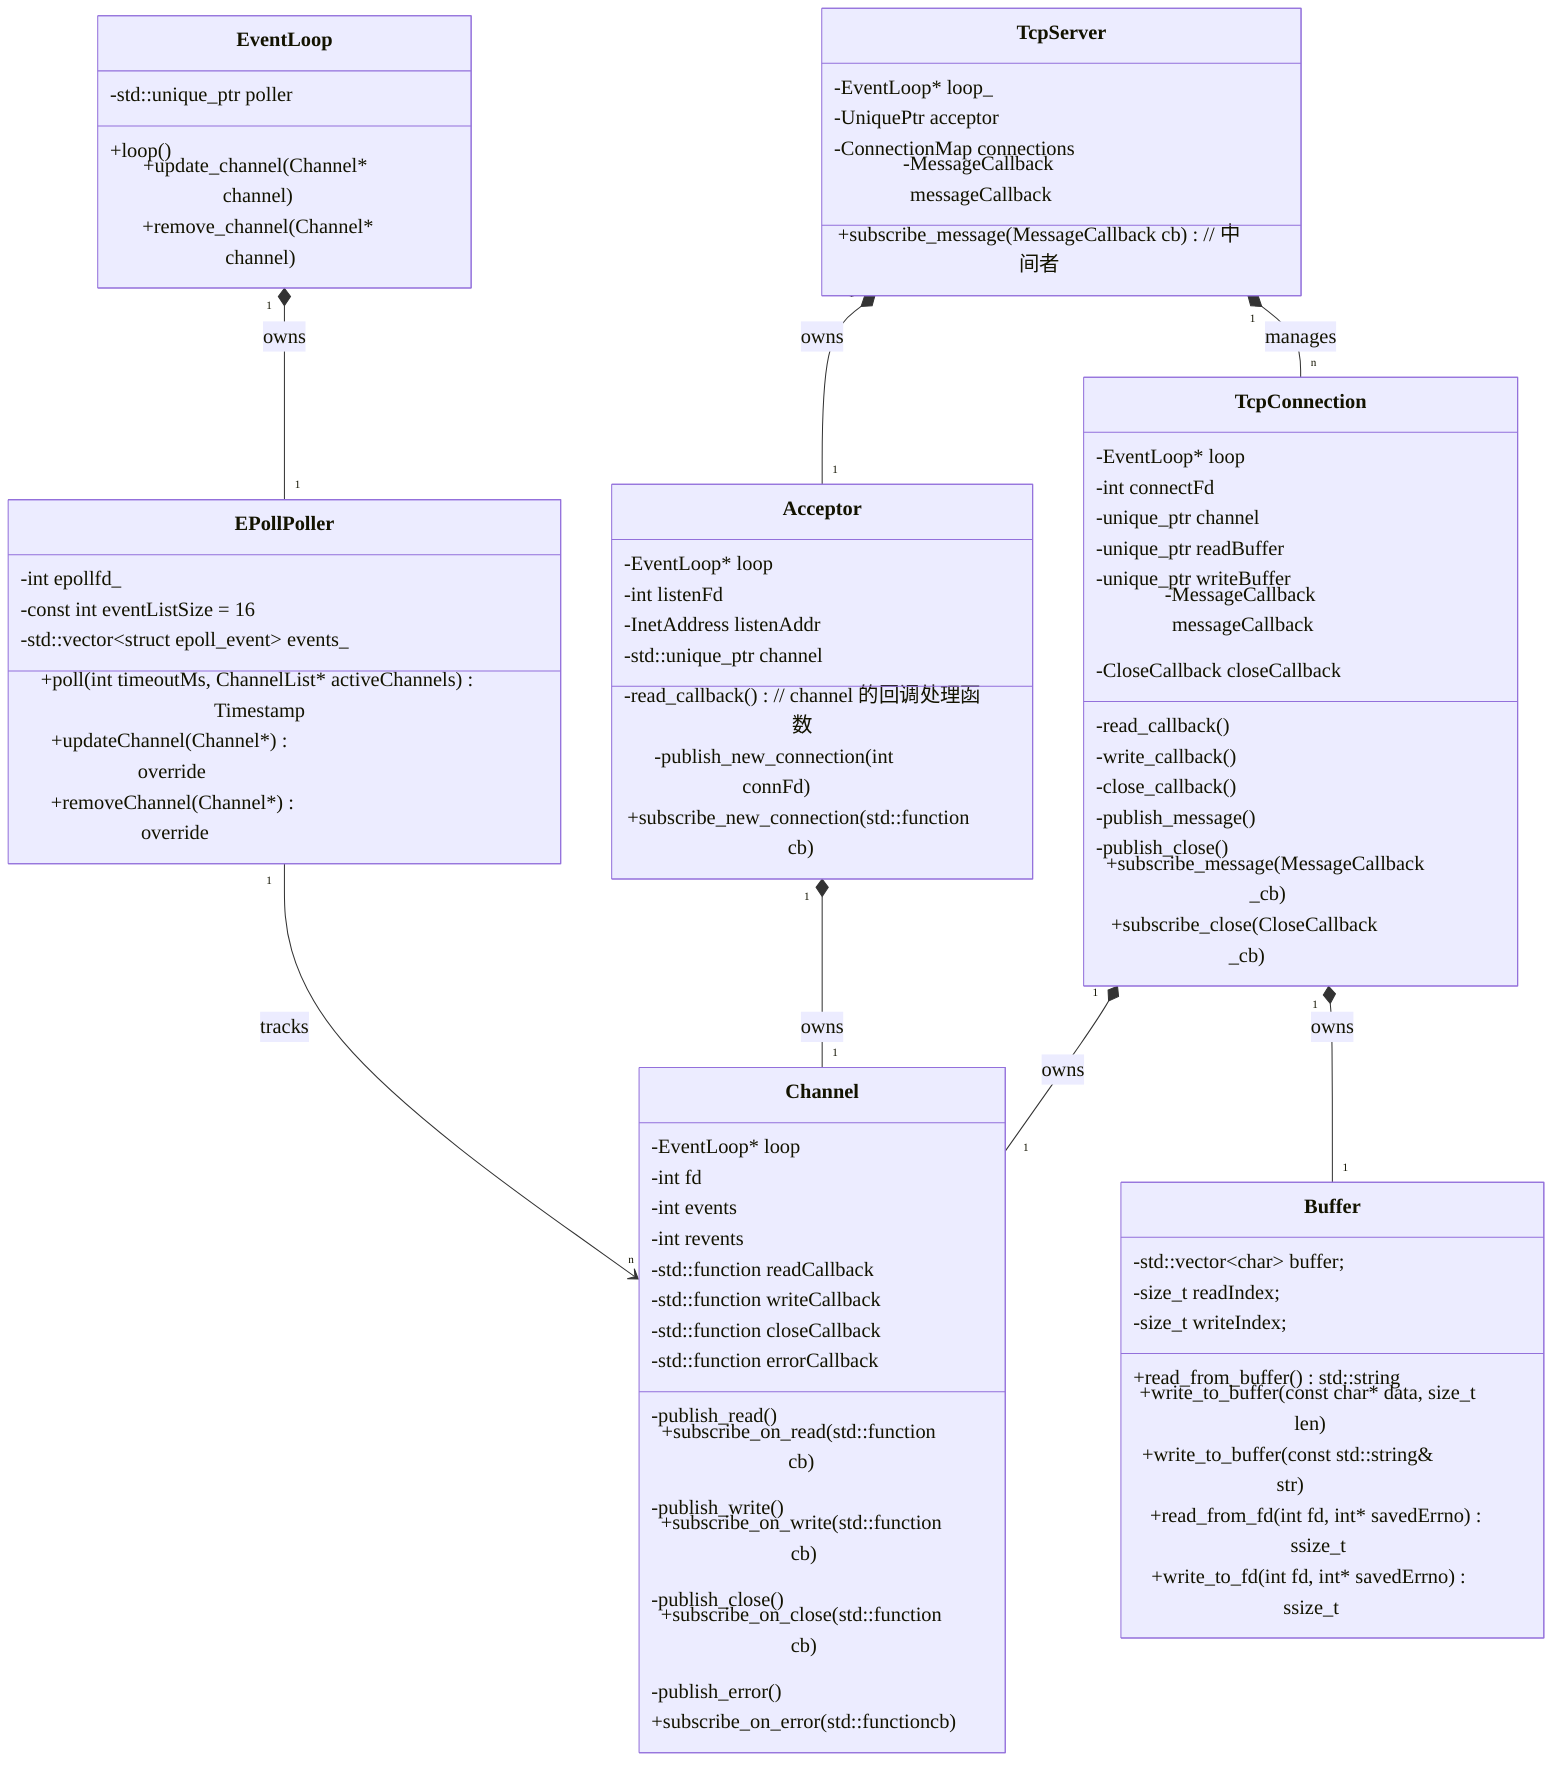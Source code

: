 %%{init: {
    "theme": "default",
    "themeVariables": {
        "fontFamily": "Times New Roman",
        "fontSize": "20px"
    }
}}%%

classDiagram
    direction TD

    subgraph Reactor 核心
        class EventLoop {
            -std::unique_ptr<Poller> poller
            +loop()
            +update_channel(Channel* channel)
            +remove_channel(Channel* channel)
        }

        class EPollPoller {
            -int epollfd_
            -const int eventListSize = 16
            -std::vector~struct epoll_event~ events_
            +poll(int timeoutMs, ChannelList* activeChannels) Timestamp
            +updateChannel(Channel*) override
            +removeChannel(Channel*) override
        }

        class Channel {
            -EventLoop* loop
            -int fd
            -int events
            -int revents
            -std::function readCallback
            -std::function writeCallback
            -std::function closeCallback
            -std::function errorCallback
            
            -publish_read()
            +subscribe_on_read(std::function cb)
            -publish_write()
            +subscribe_on_write(std::function cb)
            -publish_close()
            +subscribe_on_close(std::function cb)
            -publish_error()
            +subscribe_on_error(std::functioncb)
        }
    end

    subgraph TCP 网络层
        class TcpServer {
            -EventLoop* loop_
            -UniquePtr acceptor
            -ConnectionMap connections
            
            -MessageCallback messageCallback
            
            +subscribe_message(MessageCallback cb) // 中间者
        }
        
        class Acceptor {
            -EventLoop* loop
            -int listenFd
            -InetAddress listenAddr
            -std::unique_ptr<Channel> channel
            
            -read_callback() // channel 的回调处理函数
            -publish_new_connection(int connFd)
            +subscribe_new_connection(std::function cb)
        }

        class TcpConnection {
            -EventLoop* loop
            -int connectFd
            -unique_ptr channel
            -unique_ptr readBuffer
            -unique_ptr writeBuffer
            
            -MessageCallback messageCallback
            -CloseCallback closeCallback
            
            -read_callback()
            -write_callback()
            -close_callback()
            
            -publish_message()
            -publish_close()
            +subscribe_message(MessageCallback _cb)
            +subscribe_close(CloseCallback _cb)
        }

        class Buffer {
            -std::vector~char~ buffer;
            -size_t readIndex;
            -size_t writeIndex;

            +read_from_buffer() std::string 
            +write_to_buffer(const char* data, size_t len)
            +write_to_buffer(const std::string& str)

            +read_from_fd(int fd, int* savedErrno) ssize_t 
            +write_to_fd(int fd, int* savedErrno) ssize_t
        }
    end

    %% -- 继承关系 --
    
    %% -- 组合/聚合关系 (拥有) --
    EventLoop "1" *-- "1" EPollPoller: owns
    EPollPoller "1" --> "n" Channel: tracks
    
    Acceptor "1" *-- "1" Channel: owns
    TcpConnection "1" *-- "1" Channel: owns
    TcpConnection "1" *-- "1" Buffer: owns
    
    TcpServer "1" *-- "1" Acceptor: owns
    TcpServer "1" *-- "n" TcpConnection: manages